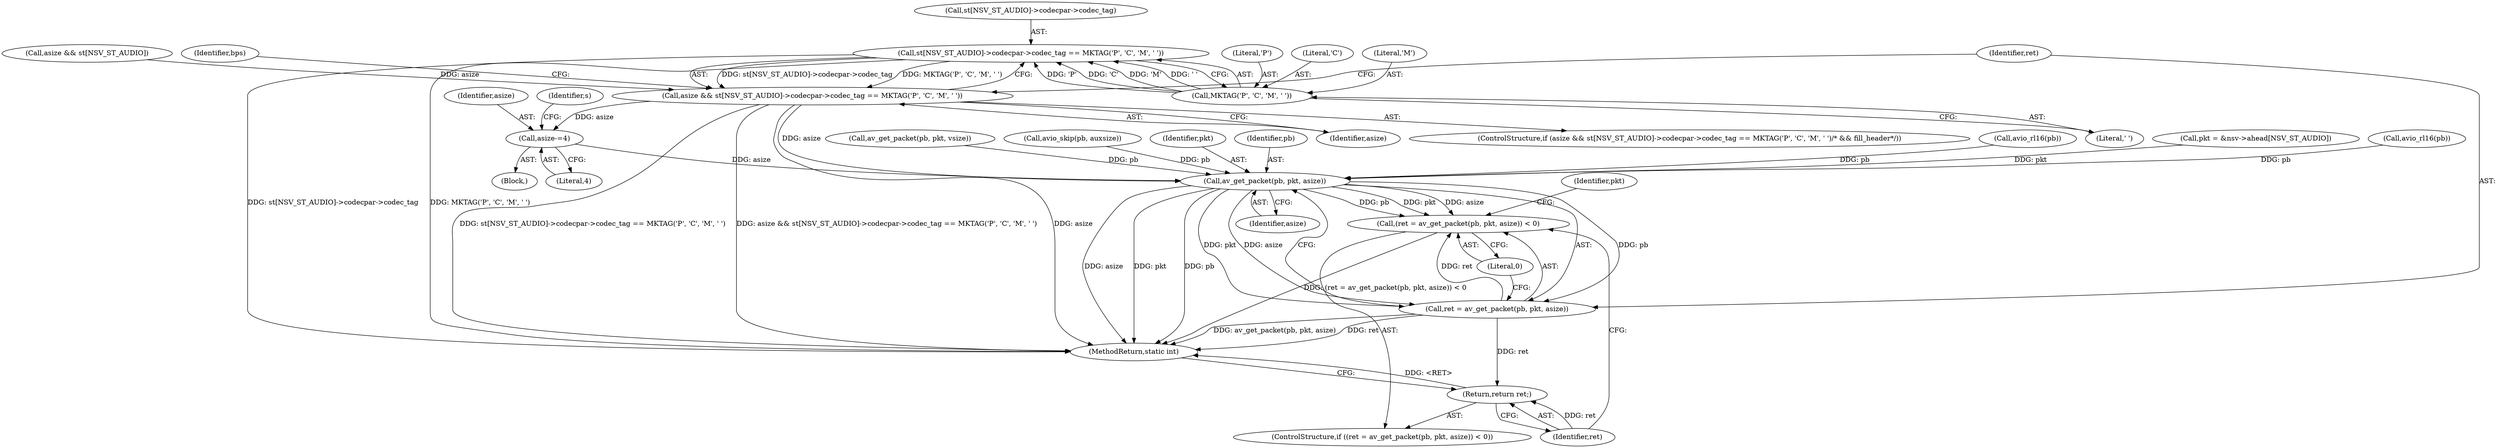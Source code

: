 digraph "0_libav_fe6eea99efac66839052af547426518efd970b24@array" {
"1000477" [label="(Call,st[NSV_ST_AUDIO]->codecpar->codec_tag == MKTAG('P', 'C', 'M', ' '))"];
"1000485" [label="(Call,MKTAG('P', 'C', 'M', ' '))"];
"1000475" [label="(Call,asize && st[NSV_ST_AUDIO]->codecpar->codec_tag == MKTAG('P', 'C', 'M', ' '))"];
"1000514" [label="(Call,asize-=4)"];
"1000595" [label="(Call,av_get_packet(pb, pkt, asize))"];
"1000592" [label="(Call,(ret = av_get_packet(pb, pkt, asize)) < 0)"];
"1000593" [label="(Call,ret = av_get_packet(pb, pkt, asize))"];
"1000600" [label="(Return,return ret;)"];
"1000486" [label="(Literal,'P')"];
"1000516" [label="(Literal,4)"];
"1000382" [label="(Call,av_get_packet(pb, pkt, vsize))"];
"1000598" [label="(Identifier,asize)"];
"1000591" [label="(ControlStructure,if ((ret = av_get_packet(pb, pkt, asize)) < 0))"];
"1000489" [label="(Literal,' ')"];
"1000594" [label="(Identifier,ret)"];
"1000453" [label="(Call,asize && st[NSV_ST_AUDIO])"];
"1000600" [label="(Return,return ret;)"];
"1000487" [label="(Literal,'C')"];
"1000477" [label="(Call,st[NSV_ST_AUDIO]->codecpar->codec_tag == MKTAG('P', 'C', 'M', ' '))"];
"1000476" [label="(Identifier,asize)"];
"1000688" [label="(MethodReturn,static int)"];
"1000485" [label="(Call,MKTAG('P', 'C', 'M', ' '))"];
"1000282" [label="(Call,avio_skip(pb, auxsize))"];
"1000495" [label="(Identifier,bps)"];
"1000514" [label="(Call,asize-=4)"];
"1000601" [label="(Identifier,ret)"];
"1000518" [label="(Identifier,s)"];
"1000599" [label="(Literal,0)"];
"1000515" [label="(Identifier,asize)"];
"1000593" [label="(Call,ret = av_get_packet(pb, pkt, asize))"];
"1000490" [label="(Block,)"];
"1000597" [label="(Identifier,pkt)"];
"1000475" [label="(Call,asize && st[NSV_ST_AUDIO]->codecpar->codec_tag == MKTAG('P', 'C', 'M', ' '))"];
"1000596" [label="(Identifier,pb)"];
"1000242" [label="(Call,avio_rl16(pb))"];
"1000488" [label="(Literal,'M')"];
"1000478" [label="(Call,st[NSV_ST_AUDIO]->codecpar->codec_tag)"];
"1000595" [label="(Call,av_get_packet(pb, pkt, asize))"];
"1000474" [label="(ControlStructure,if (asize && st[NSV_ST_AUDIO]->codecpar->codec_tag == MKTAG('P', 'C', 'M', ' ')/* && fill_header*/))"];
"1000592" [label="(Call,(ret = av_get_packet(pb, pkt, asize)) < 0)"];
"1000604" [label="(Identifier,pkt)"];
"1000466" [label="(Call,pkt = &nsv->ahead[NSV_ST_AUDIO])"];
"1000504" [label="(Call,avio_rl16(pb))"];
"1000477" -> "1000475"  [label="AST: "];
"1000477" -> "1000485"  [label="CFG: "];
"1000478" -> "1000477"  [label="AST: "];
"1000485" -> "1000477"  [label="AST: "];
"1000475" -> "1000477"  [label="CFG: "];
"1000477" -> "1000688"  [label="DDG: st[NSV_ST_AUDIO]->codecpar->codec_tag"];
"1000477" -> "1000688"  [label="DDG: MKTAG('P', 'C', 'M', ' ')"];
"1000477" -> "1000475"  [label="DDG: st[NSV_ST_AUDIO]->codecpar->codec_tag"];
"1000477" -> "1000475"  [label="DDG: MKTAG('P', 'C', 'M', ' ')"];
"1000485" -> "1000477"  [label="DDG: 'P'"];
"1000485" -> "1000477"  [label="DDG: 'C'"];
"1000485" -> "1000477"  [label="DDG: 'M'"];
"1000485" -> "1000477"  [label="DDG: ' '"];
"1000485" -> "1000489"  [label="CFG: "];
"1000486" -> "1000485"  [label="AST: "];
"1000487" -> "1000485"  [label="AST: "];
"1000488" -> "1000485"  [label="AST: "];
"1000489" -> "1000485"  [label="AST: "];
"1000475" -> "1000474"  [label="AST: "];
"1000475" -> "1000476"  [label="CFG: "];
"1000476" -> "1000475"  [label="AST: "];
"1000495" -> "1000475"  [label="CFG: "];
"1000594" -> "1000475"  [label="CFG: "];
"1000475" -> "1000688"  [label="DDG: asize"];
"1000475" -> "1000688"  [label="DDG: st[NSV_ST_AUDIO]->codecpar->codec_tag == MKTAG('P', 'C', 'M', ' ')"];
"1000475" -> "1000688"  [label="DDG: asize && st[NSV_ST_AUDIO]->codecpar->codec_tag == MKTAG('P', 'C', 'M', ' ')"];
"1000453" -> "1000475"  [label="DDG: asize"];
"1000475" -> "1000514"  [label="DDG: asize"];
"1000475" -> "1000595"  [label="DDG: asize"];
"1000514" -> "1000490"  [label="AST: "];
"1000514" -> "1000516"  [label="CFG: "];
"1000515" -> "1000514"  [label="AST: "];
"1000516" -> "1000514"  [label="AST: "];
"1000518" -> "1000514"  [label="CFG: "];
"1000514" -> "1000595"  [label="DDG: asize"];
"1000595" -> "1000593"  [label="AST: "];
"1000595" -> "1000598"  [label="CFG: "];
"1000596" -> "1000595"  [label="AST: "];
"1000597" -> "1000595"  [label="AST: "];
"1000598" -> "1000595"  [label="AST: "];
"1000593" -> "1000595"  [label="CFG: "];
"1000595" -> "1000688"  [label="DDG: asize"];
"1000595" -> "1000688"  [label="DDG: pkt"];
"1000595" -> "1000688"  [label="DDG: pb"];
"1000595" -> "1000592"  [label="DDG: pb"];
"1000595" -> "1000592"  [label="DDG: pkt"];
"1000595" -> "1000592"  [label="DDG: asize"];
"1000595" -> "1000593"  [label="DDG: pb"];
"1000595" -> "1000593"  [label="DDG: pkt"];
"1000595" -> "1000593"  [label="DDG: asize"];
"1000382" -> "1000595"  [label="DDG: pb"];
"1000504" -> "1000595"  [label="DDG: pb"];
"1000282" -> "1000595"  [label="DDG: pb"];
"1000242" -> "1000595"  [label="DDG: pb"];
"1000466" -> "1000595"  [label="DDG: pkt"];
"1000592" -> "1000591"  [label="AST: "];
"1000592" -> "1000599"  [label="CFG: "];
"1000593" -> "1000592"  [label="AST: "];
"1000599" -> "1000592"  [label="AST: "];
"1000601" -> "1000592"  [label="CFG: "];
"1000604" -> "1000592"  [label="CFG: "];
"1000592" -> "1000688"  [label="DDG: (ret = av_get_packet(pb, pkt, asize)) < 0"];
"1000593" -> "1000592"  [label="DDG: ret"];
"1000594" -> "1000593"  [label="AST: "];
"1000599" -> "1000593"  [label="CFG: "];
"1000593" -> "1000688"  [label="DDG: av_get_packet(pb, pkt, asize)"];
"1000593" -> "1000688"  [label="DDG: ret"];
"1000593" -> "1000600"  [label="DDG: ret"];
"1000600" -> "1000591"  [label="AST: "];
"1000600" -> "1000601"  [label="CFG: "];
"1000601" -> "1000600"  [label="AST: "];
"1000688" -> "1000600"  [label="CFG: "];
"1000600" -> "1000688"  [label="DDG: <RET>"];
"1000601" -> "1000600"  [label="DDG: ret"];
}

